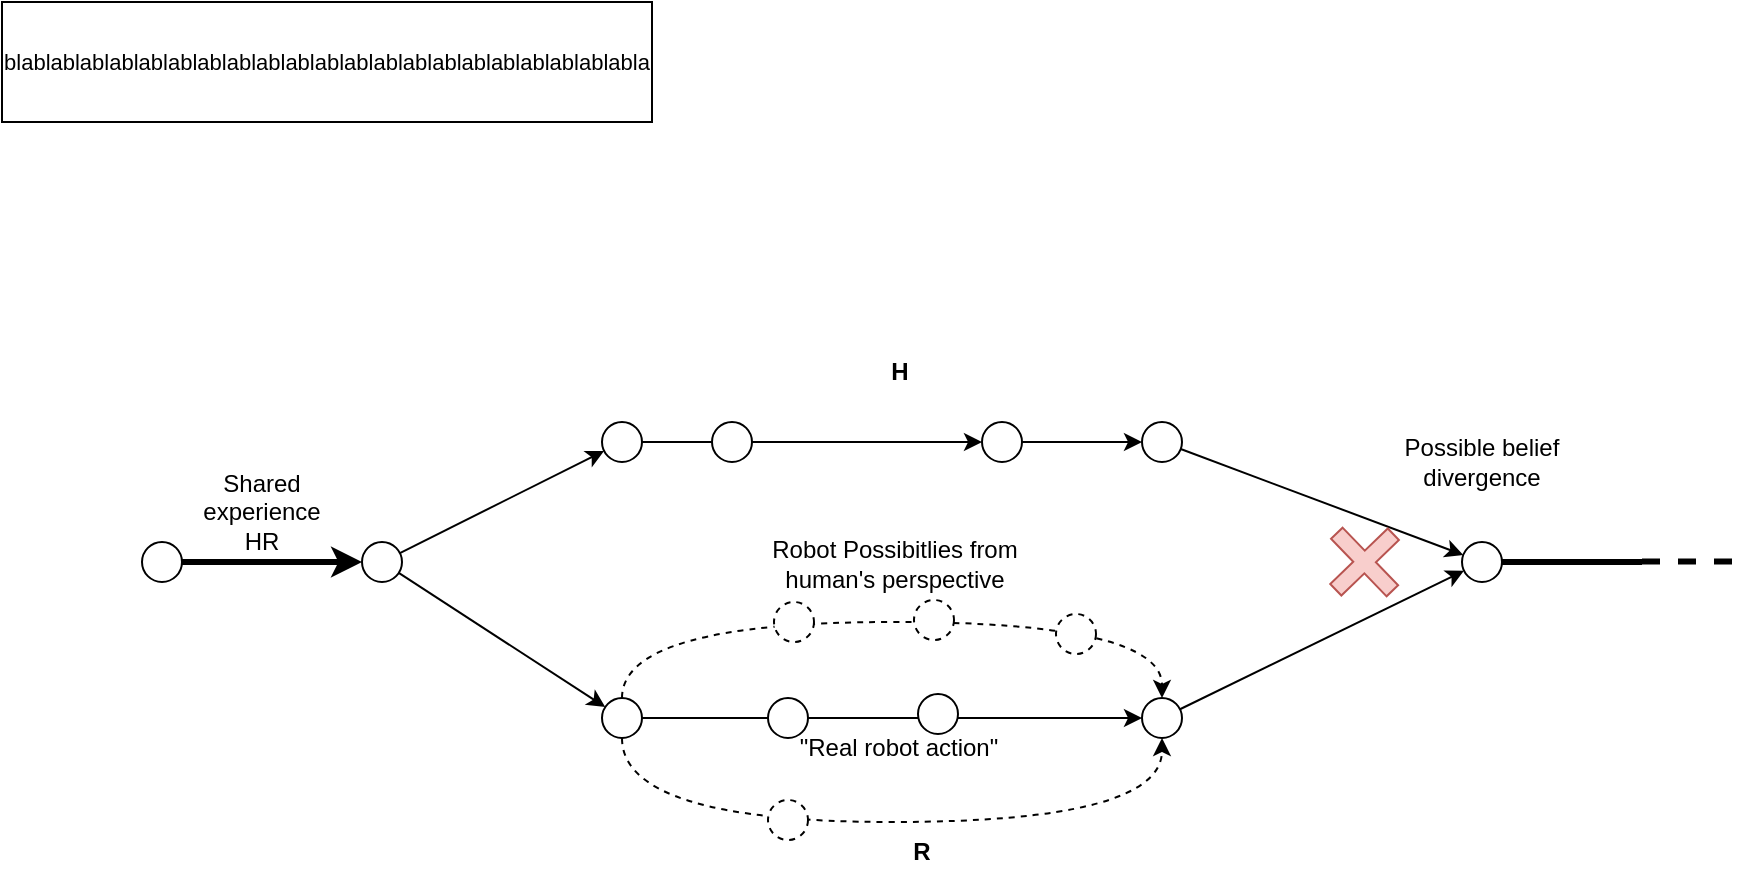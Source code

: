 <mxfile version="20.3.0" type="device" pages="3"><diagram id="GDUxCClb_VLphbPGEASM" name="Page-1"><mxGraphModel dx="813" dy="499" grid="1" gridSize="10" guides="1" tooltips="1" connect="1" arrows="1" fold="1" page="1" pageScale="1" pageWidth="850" pageHeight="1100" math="0" shadow="0"><root><mxCell id="0"/><mxCell id="1" parent="0"/><mxCell id="RfH3rgCxff5O86XG6OS3-4" style="rounded=0;orthogonalLoop=1;jettySize=auto;html=1;strokeWidth=3;" edge="1" parent="1" source="RfH3rgCxff5O86XG6OS3-1" target="RfH3rgCxff5O86XG6OS3-2"><mxGeometry relative="1" as="geometry"/></mxCell><mxCell id="RfH3rgCxff5O86XG6OS3-1" value="" style="ellipse;whiteSpace=wrap;html=1;aspect=fixed;" vertex="1" parent="1"><mxGeometry x="210" y="380" width="20" height="20" as="geometry"/></mxCell><mxCell id="RfH3rgCxff5O86XG6OS3-8" style="edgeStyle=none;rounded=0;orthogonalLoop=1;jettySize=auto;html=1;" edge="1" parent="1" source="RfH3rgCxff5O86XG6OS3-2" target="RfH3rgCxff5O86XG6OS3-6"><mxGeometry relative="1" as="geometry"/></mxCell><mxCell id="RfH3rgCxff5O86XG6OS3-9" style="edgeStyle=none;rounded=0;orthogonalLoop=1;jettySize=auto;html=1;" edge="1" parent="1" source="RfH3rgCxff5O86XG6OS3-2" target="RfH3rgCxff5O86XG6OS3-7"><mxGeometry relative="1" as="geometry"/></mxCell><mxCell id="RfH3rgCxff5O86XG6OS3-2" value="" style="ellipse;whiteSpace=wrap;html=1;aspect=fixed;" vertex="1" parent="1"><mxGeometry x="320" y="380" width="20" height="20" as="geometry"/></mxCell><mxCell id="RfH3rgCxff5O86XG6OS3-29" style="edgeStyle=none;shape=connector;rounded=0;orthogonalLoop=1;jettySize=auto;html=1;labelBackgroundColor=default;strokeColor=default;fontFamily=Helvetica;fontSize=11;fontColor=default;endArrow=none;endFill=0;strokeWidth=3;" edge="1" parent="1" source="RfH3rgCxff5O86XG6OS3-3"><mxGeometry relative="1" as="geometry"><mxPoint x="960" y="390" as="targetPoint"/></mxGeometry></mxCell><mxCell id="RfH3rgCxff5O86XG6OS3-3" value="" style="ellipse;whiteSpace=wrap;html=1;aspect=fixed;" vertex="1" parent="1"><mxGeometry x="870" y="380" width="20" height="20" as="geometry"/></mxCell><mxCell id="RfH3rgCxff5O86XG6OS3-19" style="edgeStyle=none;shape=connector;rounded=0;orthogonalLoop=1;jettySize=auto;html=1;labelBackgroundColor=default;strokeColor=default;fontFamily=Helvetica;fontSize=11;fontColor=default;endArrow=classic;" edge="1" parent="1" source="RfH3rgCxff5O86XG6OS3-6" target="RfH3rgCxff5O86XG6OS3-20"><mxGeometry relative="1" as="geometry"/></mxCell><mxCell id="RfH3rgCxff5O86XG6OS3-6" value="" style="ellipse;whiteSpace=wrap;html=1;aspect=fixed;" vertex="1" parent="1"><mxGeometry x="440" y="320" width="20" height="20" as="geometry"/></mxCell><mxCell id="RfH3rgCxff5O86XG6OS3-15" style="edgeStyle=orthogonalEdgeStyle;rounded=0;orthogonalLoop=1;jettySize=auto;html=1;curved=1;dashed=1;" edge="1" parent="1" source="RfH3rgCxff5O86XG6OS3-7" target="RfH3rgCxff5O86XG6OS3-13"><mxGeometry relative="1" as="geometry"><Array as="points"><mxPoint x="450" y="420"/><mxPoint x="720" y="420"/></Array></mxGeometry></mxCell><mxCell id="RfH3rgCxff5O86XG6OS3-7" value="" style="ellipse;whiteSpace=wrap;html=1;aspect=fixed;" vertex="1" parent="1"><mxGeometry x="440" y="458" width="20" height="20" as="geometry"/></mxCell><mxCell id="RfH3rgCxff5O86XG6OS3-10" value="Shared experience&lt;br&gt;HR" style="text;html=1;strokeColor=none;fillColor=none;align=center;verticalAlign=middle;whiteSpace=wrap;rounded=0;" vertex="1" parent="1"><mxGeometry x="220" y="350" width="100" height="30" as="geometry"/></mxCell><mxCell id="RfH3rgCxff5O86XG6OS3-11" value="H" style="text;html=1;strokeColor=none;fillColor=none;align=center;verticalAlign=middle;whiteSpace=wrap;rounded=0;fontStyle=1" vertex="1" parent="1"><mxGeometry x="559" y="280" width="60" height="30" as="geometry"/></mxCell><mxCell id="RfH3rgCxff5O86XG6OS3-12" value="R" style="text;html=1;strokeColor=none;fillColor=none;align=center;verticalAlign=middle;whiteSpace=wrap;rounded=0;fontStyle=1" vertex="1" parent="1"><mxGeometry x="570" y="520" width="60" height="30" as="geometry"/></mxCell><mxCell id="RfH3rgCxff5O86XG6OS3-26" style="edgeStyle=none;shape=connector;rounded=0;orthogonalLoop=1;jettySize=auto;html=1;labelBackgroundColor=default;strokeColor=default;fontFamily=Helvetica;fontSize=11;fontColor=default;endArrow=classic;" edge="1" parent="1" source="RfH3rgCxff5O86XG6OS3-13" target="RfH3rgCxff5O86XG6OS3-3"><mxGeometry relative="1" as="geometry"/></mxCell><mxCell id="RfH3rgCxff5O86XG6OS3-13" value="" style="ellipse;whiteSpace=wrap;html=1;aspect=fixed;" vertex="1" parent="1"><mxGeometry x="710" y="458" width="20" height="20" as="geometry"/></mxCell><mxCell id="RfH3rgCxff5O86XG6OS3-27" style="edgeStyle=none;shape=connector;rounded=0;orthogonalLoop=1;jettySize=auto;html=1;labelBackgroundColor=default;strokeColor=default;fontFamily=Helvetica;fontSize=11;fontColor=default;endArrow=classic;" edge="1" parent="1" source="RfH3rgCxff5O86XG6OS3-14" target="RfH3rgCxff5O86XG6OS3-3"><mxGeometry relative="1" as="geometry"/></mxCell><mxCell id="RfH3rgCxff5O86XG6OS3-14" value="" style="ellipse;whiteSpace=wrap;html=1;aspect=fixed;" vertex="1" parent="1"><mxGeometry x="710" y="320" width="20" height="20" as="geometry"/></mxCell><mxCell id="RfH3rgCxff5O86XG6OS3-17" style="edgeStyle=orthogonalEdgeStyle;rounded=0;orthogonalLoop=1;jettySize=auto;html=1;curved=1;" edge="1" parent="1" source="RfH3rgCxff5O86XG6OS3-7" target="RfH3rgCxff5O86XG6OS3-13"><mxGeometry relative="1" as="geometry"><mxPoint x="460" y="458" as="sourcePoint"/><mxPoint x="690" y="558" as="targetPoint"/></mxGeometry></mxCell><mxCell id="RfH3rgCxff5O86XG6OS3-18" style="edgeStyle=orthogonalEdgeStyle;rounded=0;orthogonalLoop=1;jettySize=auto;html=1;curved=1;dashed=1;" edge="1" parent="1" source="RfH3rgCxff5O86XG6OS3-7" target="RfH3rgCxff5O86XG6OS3-13"><mxGeometry relative="1" as="geometry"><mxPoint x="480" y="478" as="sourcePoint"/><mxPoint x="700" y="558" as="targetPoint"/><Array as="points"><mxPoint x="450" y="520"/><mxPoint x="720" y="520"/></Array></mxGeometry></mxCell><mxCell id="RfH3rgCxff5O86XG6OS3-20" value="" style="ellipse;whiteSpace=wrap;html=1;aspect=fixed;" vertex="1" parent="1"><mxGeometry x="630" y="320" width="20" height="20" as="geometry"/></mxCell><mxCell id="RfH3rgCxff5O86XG6OS3-21" style="edgeStyle=none;shape=connector;rounded=0;orthogonalLoop=1;jettySize=auto;html=1;labelBackgroundColor=default;strokeColor=default;fontFamily=Helvetica;fontSize=11;fontColor=default;endArrow=classic;" edge="1" parent="1" source="RfH3rgCxff5O86XG6OS3-20" target="RfH3rgCxff5O86XG6OS3-14"><mxGeometry relative="1" as="geometry"><mxPoint x="488.196" y="358.302" as="sourcePoint"/><mxPoint x="561.783" y="391.745" as="targetPoint"/></mxGeometry></mxCell><mxCell id="RfH3rgCxff5O86XG6OS3-22" value="" style="ellipse;whiteSpace=wrap;html=1;aspect=fixed;dashed=1;" vertex="1" parent="1"><mxGeometry x="526" y="410" width="20" height="20" as="geometry"/></mxCell><mxCell id="RfH3rgCxff5O86XG6OS3-23" value="" style="ellipse;whiteSpace=wrap;html=1;aspect=fixed;" vertex="1" parent="1"><mxGeometry x="523" y="458" width="20" height="20" as="geometry"/></mxCell><mxCell id="RfH3rgCxff5O86XG6OS3-24" value="" style="ellipse;whiteSpace=wrap;html=1;aspect=fixed;dashed=1;" vertex="1" parent="1"><mxGeometry x="596" y="409" width="20" height="20" as="geometry"/></mxCell><mxCell id="RfH3rgCxff5O86XG6OS3-25" value="" style="ellipse;whiteSpace=wrap;html=1;aspect=fixed;dashed=1;" vertex="1" parent="1"><mxGeometry x="523" y="509" width="20" height="20" as="geometry"/></mxCell><mxCell id="RfH3rgCxff5O86XG6OS3-28" value="" style="shape=cross;whiteSpace=wrap;html=1;fontFamily=Helvetica;fontSize=11;strokeColor=#b85450;rotation=46;fillColor=#f8cecc;" vertex="1" parent="1"><mxGeometry x="801.29" y="370" width="40" height="40" as="geometry"/></mxCell><mxCell id="RfH3rgCxff5O86XG6OS3-30" style="edgeStyle=none;shape=connector;rounded=0;orthogonalLoop=1;jettySize=auto;html=1;labelBackgroundColor=default;strokeColor=default;fontFamily=Helvetica;fontSize=11;fontColor=default;endArrow=none;endFill=0;dashed=1;strokeWidth=3;" edge="1" parent="1"><mxGeometry relative="1" as="geometry"><mxPoint x="1010" y="389.76" as="targetPoint"/><mxPoint x="960" y="389.76" as="sourcePoint"/></mxGeometry></mxCell><mxCell id="RfH3rgCxff5O86XG6OS3-31" value="Possible belief divergence" style="text;html=1;strokeColor=none;fillColor=none;align=center;verticalAlign=middle;whiteSpace=wrap;rounded=0;" vertex="1" parent="1"><mxGeometry x="820" y="320" width="120" height="40" as="geometry"/></mxCell><mxCell id="RfH3rgCxff5O86XG6OS3-32" value="" style="ellipse;whiteSpace=wrap;html=1;aspect=fixed;" vertex="1" parent="1"><mxGeometry x="598" y="456" width="20" height="20" as="geometry"/></mxCell><mxCell id="cUEQ8NwdlKrSaOJ1GQux-1" value="blablablablablablablablablablablablablablablablablablablablablabla" style="rounded=0;whiteSpace=wrap;html=1;strokeColor=default;fontFamily=Helvetica;fontSize=11;fontColor=default;" vertex="1" parent="1"><mxGeometry x="140" y="110" width="325" height="60" as="geometry"/></mxCell><mxCell id="cUEQ8NwdlKrSaOJ1GQux-3" value="" style="ellipse;whiteSpace=wrap;html=1;aspect=fixed;dashed=1;" vertex="1" parent="1"><mxGeometry x="667" y="416" width="20" height="20" as="geometry"/></mxCell><mxCell id="cUEQ8NwdlKrSaOJ1GQux-5" value="" style="ellipse;whiteSpace=wrap;html=1;aspect=fixed;" vertex="1" parent="1"><mxGeometry x="495" y="320" width="20" height="20" as="geometry"/></mxCell><mxCell id="cUEQ8NwdlKrSaOJ1GQux-6" value="Robot Possibitlies from human's perspective" style="text;html=1;strokeColor=none;fillColor=none;align=center;verticalAlign=middle;whiteSpace=wrap;rounded=0;" vertex="1" parent="1"><mxGeometry x="502" y="371" width="169" height="40" as="geometry"/></mxCell><mxCell id="cUEQ8NwdlKrSaOJ1GQux-7" value="&quot;Real robot action&quot;" style="text;html=1;strokeColor=none;fillColor=none;align=center;verticalAlign=middle;whiteSpace=wrap;rounded=0;" vertex="1" parent="1"><mxGeometry x="504" y="463" width="169" height="40" as="geometry"/></mxCell></root></mxGraphModel></diagram><diagram name="Copy of Page-1" id="MlaGzcptiwXbBhcNxzdC"><mxGraphModel dx="1185" dy="728" grid="1" gridSize="10" guides="1" tooltips="1" connect="1" arrows="1" fold="1" page="1" pageScale="1" pageWidth="850" pageHeight="1100" math="0" shadow="0"><root><mxCell id="iSOgXoqXq5OyVORyxUct-0"/><mxCell id="iSOgXoqXq5OyVORyxUct-1" parent="iSOgXoqXq5OyVORyxUct-0"/><mxCell id="iSOgXoqXq5OyVORyxUct-2" style="rounded=0;orthogonalLoop=1;jettySize=auto;html=1;strokeWidth=3;" edge="1" parent="iSOgXoqXq5OyVORyxUct-1" source="iSOgXoqXq5OyVORyxUct-3" target="iSOgXoqXq5OyVORyxUct-6"><mxGeometry relative="1" as="geometry"/></mxCell><mxCell id="iSOgXoqXq5OyVORyxUct-3" value="" style="ellipse;whiteSpace=wrap;html=1;aspect=fixed;" vertex="1" parent="iSOgXoqXq5OyVORyxUct-1"><mxGeometry x="210" y="380" width="20" height="20" as="geometry"/></mxCell><mxCell id="iSOgXoqXq5OyVORyxUct-4" style="edgeStyle=none;rounded=0;orthogonalLoop=1;jettySize=auto;html=1;" edge="1" parent="iSOgXoqXq5OyVORyxUct-1" source="iSOgXoqXq5OyVORyxUct-6" target="iSOgXoqXq5OyVORyxUct-10"><mxGeometry relative="1" as="geometry"/></mxCell><mxCell id="iSOgXoqXq5OyVORyxUct-5" style="edgeStyle=none;rounded=0;orthogonalLoop=1;jettySize=auto;html=1;" edge="1" parent="iSOgXoqXq5OyVORyxUct-1" source="iSOgXoqXq5OyVORyxUct-6" target="iSOgXoqXq5OyVORyxUct-12"><mxGeometry relative="1" as="geometry"/></mxCell><mxCell id="iSOgXoqXq5OyVORyxUct-6" value="" style="ellipse;whiteSpace=wrap;html=1;aspect=fixed;" vertex="1" parent="iSOgXoqXq5OyVORyxUct-1"><mxGeometry x="320" y="380" width="20" height="20" as="geometry"/></mxCell><mxCell id="iSOgXoqXq5OyVORyxUct-7" style="edgeStyle=none;shape=connector;rounded=0;orthogonalLoop=1;jettySize=auto;html=1;labelBackgroundColor=default;strokeColor=default;fontFamily=Helvetica;fontSize=11;fontColor=default;endArrow=none;endFill=0;strokeWidth=3;" edge="1" parent="iSOgXoqXq5OyVORyxUct-1" source="iSOgXoqXq5OyVORyxUct-8"><mxGeometry relative="1" as="geometry"><mxPoint x="960" y="390" as="targetPoint"/></mxGeometry></mxCell><mxCell id="iSOgXoqXq5OyVORyxUct-8" value="" style="ellipse;whiteSpace=wrap;html=1;aspect=fixed;" vertex="1" parent="iSOgXoqXq5OyVORyxUct-1"><mxGeometry x="870" y="380" width="20" height="20" as="geometry"/></mxCell><mxCell id="iSOgXoqXq5OyVORyxUct-9" style="edgeStyle=none;shape=connector;rounded=0;orthogonalLoop=1;jettySize=auto;html=1;labelBackgroundColor=default;strokeColor=default;fontFamily=Helvetica;fontSize=11;fontColor=default;endArrow=classic;" edge="1" parent="iSOgXoqXq5OyVORyxUct-1" source="iSOgXoqXq5OyVORyxUct-10" target="iSOgXoqXq5OyVORyxUct-22"><mxGeometry relative="1" as="geometry"/></mxCell><mxCell id="iSOgXoqXq5OyVORyxUct-10" value="" style="ellipse;whiteSpace=wrap;html=1;aspect=fixed;" vertex="1" parent="iSOgXoqXq5OyVORyxUct-1"><mxGeometry x="440" y="320" width="20" height="20" as="geometry"/></mxCell><mxCell id="iSOgXoqXq5OyVORyxUct-11" style="edgeStyle=orthogonalEdgeStyle;rounded=0;orthogonalLoop=1;jettySize=auto;html=1;curved=1;dashed=1;" edge="1" parent="iSOgXoqXq5OyVORyxUct-1" source="iSOgXoqXq5OyVORyxUct-12" target="iSOgXoqXq5OyVORyxUct-8"><mxGeometry relative="1" as="geometry"><mxPoint x="720.0" y="458" as="targetPoint"/><Array as="points"><mxPoint x="450" y="420"/><mxPoint x="730" y="420"/><mxPoint x="730" y="390"/></Array></mxGeometry></mxCell><mxCell id="iSOgXoqXq5OyVORyxUct-12" value="" style="ellipse;whiteSpace=wrap;html=1;aspect=fixed;" vertex="1" parent="iSOgXoqXq5OyVORyxUct-1"><mxGeometry x="440" y="458" width="20" height="20" as="geometry"/></mxCell><mxCell id="iSOgXoqXq5OyVORyxUct-13" value="Shared experience&lt;br&gt;HR" style="text;html=1;strokeColor=none;fillColor=none;align=center;verticalAlign=middle;whiteSpace=wrap;rounded=0;" vertex="1" parent="iSOgXoqXq5OyVORyxUct-1"><mxGeometry x="220" y="350" width="100" height="30" as="geometry"/></mxCell><mxCell id="iSOgXoqXq5OyVORyxUct-14" value="H" style="text;html=1;strokeColor=none;fillColor=none;align=center;verticalAlign=middle;whiteSpace=wrap;rounded=0;fontStyle=1" vertex="1" parent="iSOgXoqXq5OyVORyxUct-1"><mxGeometry x="543" y="297" width="60" height="30" as="geometry"/></mxCell><mxCell id="iSOgXoqXq5OyVORyxUct-15" value="R" style="text;html=1;strokeColor=none;fillColor=none;align=center;verticalAlign=middle;whiteSpace=wrap;rounded=0;fontStyle=1" vertex="1" parent="iSOgXoqXq5OyVORyxUct-1"><mxGeometry x="570" y="520" width="60" height="30" as="geometry"/></mxCell><mxCell id="iSOgXoqXq5OyVORyxUct-18" style="edgeStyle=none;shape=connector;rounded=0;orthogonalLoop=1;jettySize=auto;html=1;labelBackgroundColor=default;strokeColor=default;fontFamily=Helvetica;fontSize=11;fontColor=default;endArrow=classic;" edge="1" parent="iSOgXoqXq5OyVORyxUct-1" source="iSOgXoqXq5OyVORyxUct-19" target="iSOgXoqXq5OyVORyxUct-8"><mxGeometry relative="1" as="geometry"/></mxCell><mxCell id="iSOgXoqXq5OyVORyxUct-19" value="" style="ellipse;whiteSpace=wrap;html=1;aspect=fixed;" vertex="1" parent="iSOgXoqXq5OyVORyxUct-1"><mxGeometry x="710" y="320" width="20" height="20" as="geometry"/></mxCell><mxCell id="iSOgXoqXq5OyVORyxUct-20" style="edgeStyle=orthogonalEdgeStyle;rounded=0;orthogonalLoop=1;jettySize=auto;html=1;curved=1;" edge="1" parent="iSOgXoqXq5OyVORyxUct-1" source="iSOgXoqXq5OyVORyxUct-12" target="iSOgXoqXq5OyVORyxUct-8"><mxGeometry relative="1" as="geometry"><mxPoint x="460" y="458" as="sourcePoint"/><mxPoint x="710" y="468" as="targetPoint"/><Array as="points"><mxPoint x="820" y="468"/><mxPoint x="820" y="390"/></Array></mxGeometry></mxCell><mxCell id="iSOgXoqXq5OyVORyxUct-21" style="edgeStyle=orthogonalEdgeStyle;rounded=0;orthogonalLoop=1;jettySize=auto;html=1;curved=1;dashed=1;" edge="1" parent="iSOgXoqXq5OyVORyxUct-1" source="iSOgXoqXq5OyVORyxUct-12" target="iSOgXoqXq5OyVORyxUct-8"><mxGeometry relative="1" as="geometry"><mxPoint x="480" y="478" as="sourcePoint"/><mxPoint x="720.0" y="478" as="targetPoint"/><Array as="points"><mxPoint x="450" y="520"/><mxPoint x="870" y="520"/></Array></mxGeometry></mxCell><mxCell id="iSOgXoqXq5OyVORyxUct-22" value="" style="ellipse;whiteSpace=wrap;html=1;aspect=fixed;" vertex="1" parent="iSOgXoqXq5OyVORyxUct-1"><mxGeometry x="630" y="320" width="20" height="20" as="geometry"/></mxCell><mxCell id="iSOgXoqXq5OyVORyxUct-23" style="edgeStyle=none;shape=connector;rounded=0;orthogonalLoop=1;jettySize=auto;html=1;labelBackgroundColor=default;strokeColor=default;fontFamily=Helvetica;fontSize=11;fontColor=default;endArrow=classic;" edge="1" parent="iSOgXoqXq5OyVORyxUct-1" source="iSOgXoqXq5OyVORyxUct-22" target="iSOgXoqXq5OyVORyxUct-19"><mxGeometry relative="1" as="geometry"><mxPoint x="488.196" y="358.302" as="sourcePoint"/><mxPoint x="561.783" y="391.745" as="targetPoint"/></mxGeometry></mxCell><mxCell id="iSOgXoqXq5OyVORyxUct-24" value="" style="ellipse;whiteSpace=wrap;html=1;aspect=fixed;dashed=1;" vertex="1" parent="iSOgXoqXq5OyVORyxUct-1"><mxGeometry x="526" y="410" width="20" height="20" as="geometry"/></mxCell><mxCell id="iSOgXoqXq5OyVORyxUct-25" value="" style="ellipse;whiteSpace=wrap;html=1;aspect=fixed;" vertex="1" parent="iSOgXoqXq5OyVORyxUct-1"><mxGeometry x="523" y="458" width="20" height="20" as="geometry"/></mxCell><mxCell id="iSOgXoqXq5OyVORyxUct-26" value="" style="ellipse;whiteSpace=wrap;html=1;aspect=fixed;dashed=1;" vertex="1" parent="iSOgXoqXq5OyVORyxUct-1"><mxGeometry x="596" y="409" width="20" height="20" as="geometry"/></mxCell><mxCell id="iSOgXoqXq5OyVORyxUct-27" value="" style="ellipse;whiteSpace=wrap;html=1;aspect=fixed;dashed=1;" vertex="1" parent="iSOgXoqXq5OyVORyxUct-1"><mxGeometry x="523" y="509" width="20" height="20" as="geometry"/></mxCell><mxCell id="iSOgXoqXq5OyVORyxUct-28" value="" style="shape=cross;whiteSpace=wrap;html=1;fontFamily=Helvetica;fontSize=11;strokeColor=#b85450;rotation=46;fillColor=#f8cecc;" vertex="1" parent="iSOgXoqXq5OyVORyxUct-1"><mxGeometry x="831" y="392" width="40" height="40" as="geometry"/></mxCell><mxCell id="iSOgXoqXq5OyVORyxUct-29" style="edgeStyle=none;shape=connector;rounded=0;orthogonalLoop=1;jettySize=auto;html=1;labelBackgroundColor=default;strokeColor=default;fontFamily=Helvetica;fontSize=11;fontColor=default;endArrow=none;endFill=0;dashed=1;strokeWidth=3;" edge="1" parent="iSOgXoqXq5OyVORyxUct-1"><mxGeometry relative="1" as="geometry"><mxPoint x="1010" y="389.76" as="targetPoint"/><mxPoint x="960" y="389.76" as="sourcePoint"/></mxGeometry></mxCell><mxCell id="iSOgXoqXq5OyVORyxUct-30" value="Possible belief divergence" style="text;html=1;strokeColor=none;fillColor=none;align=center;verticalAlign=middle;whiteSpace=wrap;rounded=0;" vertex="1" parent="iSOgXoqXq5OyVORyxUct-1"><mxGeometry x="817" y="330" width="120" height="40" as="geometry"/></mxCell><mxCell id="iSOgXoqXq5OyVORyxUct-31" value="" style="ellipse;whiteSpace=wrap;html=1;aspect=fixed;" vertex="1" parent="iSOgXoqXq5OyVORyxUct-1"><mxGeometry x="598" y="456" width="20" height="20" as="geometry"/></mxCell><mxCell id="iSOgXoqXq5OyVORyxUct-32" value="Width Size reference to fit in one column&amp;nbsp;" style="rounded=0;whiteSpace=wrap;html=1;strokeColor=default;fontFamily=Helvetica;fontSize=11;fontColor=default;" vertex="1" parent="iSOgXoqXq5OyVORyxUct-1"><mxGeometry x="546" y="750" width="325" height="60" as="geometry"/></mxCell><mxCell id="iSOgXoqXq5OyVORyxUct-33" value="" style="ellipse;whiteSpace=wrap;html=1;aspect=fixed;dashed=1;" vertex="1" parent="iSOgXoqXq5OyVORyxUct-1"><mxGeometry x="672" y="410" width="20" height="20" as="geometry"/></mxCell><mxCell id="iSOgXoqXq5OyVORyxUct-34" value="" style="ellipse;whiteSpace=wrap;html=1;aspect=fixed;" vertex="1" parent="iSOgXoqXq5OyVORyxUct-1"><mxGeometry x="495" y="320" width="20" height="20" as="geometry"/></mxCell><mxCell id="iSOgXoqXq5OyVORyxUct-35" value="Robot Possibitlies from human's perspective" style="text;html=1;strokeColor=none;fillColor=none;align=center;verticalAlign=middle;whiteSpace=wrap;rounded=0;" vertex="1" parent="iSOgXoqXq5OyVORyxUct-1"><mxGeometry x="502" y="371" width="169" height="40" as="geometry"/></mxCell><mxCell id="iSOgXoqXq5OyVORyxUct-36" value="&quot;Real robot action&quot;" style="text;html=1;strokeColor=none;fillColor=none;align=center;verticalAlign=middle;whiteSpace=wrap;rounded=0;" vertex="1" parent="iSOgXoqXq5OyVORyxUct-1"><mxGeometry x="504" y="463" width="169" height="40" as="geometry"/></mxCell><mxCell id="JBjRZtX5I-kH6yHXSqsx-1" value="" style="ellipse;whiteSpace=wrap;html=1;aspect=fixed;dashed=1;" vertex="1" parent="iSOgXoqXq5OyVORyxUct-1"><mxGeometry x="756" y="501" width="20" height="20" as="geometry"/></mxCell><mxCell id="JBjRZtX5I-kH6yHXSqsx-16" style="edgeStyle=none;shape=connector;rounded=0;orthogonalLoop=1;jettySize=auto;html=1;labelBackgroundColor=default;strokeColor=default;fontFamily=Helvetica;fontSize=11;fontColor=default;endArrow=classic;" edge="1" parent="iSOgXoqXq5OyVORyxUct-1" source="JBjRZtX5I-kH6yHXSqsx-12" target="JBjRZtX5I-kH6yHXSqsx-15"><mxGeometry relative="1" as="geometry"/></mxCell><mxCell id="JBjRZtX5I-kH6yHXSqsx-12" value="&lt;p style=&quot;line-height: 0.9; font-size: 11px;&quot;&gt;&lt;b&gt;HR&lt;/b&gt; Shared Experience&lt;/p&gt;" style="text;html=1;strokeColor=default;fillColor=none;align=center;verticalAlign=middle;whiteSpace=wrap;rounded=0;fontSize=11;" vertex="1" parent="iSOgXoqXq5OyVORyxUct-1"><mxGeometry x="546" y="894" width="64" height="24" as="geometry"/></mxCell><mxCell id="JBjRZtX5I-kH6yHXSqsx-27" style="edgeStyle=orthogonalEdgeStyle;shape=connector;curved=1;rounded=0;orthogonalLoop=1;jettySize=auto;html=1;entryX=0.5;entryY=0;entryDx=0;entryDy=0;labelBackgroundColor=default;strokeColor=default;fontFamily=Helvetica;fontSize=11;fontColor=default;endArrow=classic;" edge="1" parent="iSOgXoqXq5OyVORyxUct-1" source="JBjRZtX5I-kH6yHXSqsx-13" target="JBjRZtX5I-kH6yHXSqsx-20"><mxGeometry relative="1" as="geometry"/></mxCell><mxCell id="JBjRZtX5I-kH6yHXSqsx-13" value="&lt;p style=&quot;line-height: 0.9; font-size: 11px;&quot;&gt;&lt;b&gt;Human&lt;/b&gt; Independent&lt;br style=&quot;font-size: 11px;&quot;&gt;Experience&lt;/p&gt;" style="text;html=1;strokeColor=default;fillColor=none;align=center;verticalAlign=middle;whiteSpace=wrap;rounded=0;fontSize=11;" vertex="1" parent="iSOgXoqXq5OyVORyxUct-1"><mxGeometry x="664" y="832" width="66" height="34" as="geometry"/></mxCell><mxCell id="JBjRZtX5I-kH6yHXSqsx-28" style="edgeStyle=orthogonalEdgeStyle;shape=connector;curved=1;rounded=0;orthogonalLoop=1;jettySize=auto;html=1;entryX=0.5;entryY=1;entryDx=0;entryDy=0;labelBackgroundColor=default;strokeColor=default;fontFamily=Helvetica;fontSize=11;fontColor=default;endArrow=classic;" edge="1" parent="iSOgXoqXq5OyVORyxUct-1" source="JBjRZtX5I-kH6yHXSqsx-14" target="JBjRZtX5I-kH6yHXSqsx-20"><mxGeometry relative="1" as="geometry"/></mxCell><mxCell id="JBjRZtX5I-kH6yHXSqsx-14" value="&lt;p style=&quot;line-height: 0.9; font-size: 11px;&quot;&gt;&lt;b&gt;Robot&lt;/b&gt; Independant&lt;br style=&quot;font-size: 11px;&quot;&gt;Experience&lt;/p&gt;" style="text;html=1;strokeColor=default;fillColor=none;align=center;verticalAlign=middle;whiteSpace=wrap;rounded=0;fontSize=11;" vertex="1" parent="iSOgXoqXq5OyVORyxUct-1"><mxGeometry x="667.5" y="913" width="62.5" height="35" as="geometry"/></mxCell><mxCell id="JBjRZtX5I-kH6yHXSqsx-17" style="edgeStyle=orthogonalEdgeStyle;shape=connector;rounded=0;orthogonalLoop=1;jettySize=auto;html=1;labelBackgroundColor=default;strokeColor=default;fontFamily=Helvetica;fontSize=11;fontColor=default;endArrow=classic;entryX=0;entryY=0.5;entryDx=0;entryDy=0;curved=1;exitX=0.5;exitY=0;exitDx=0;exitDy=0;" edge="1" parent="iSOgXoqXq5OyVORyxUct-1" source="JBjRZtX5I-kH6yHXSqsx-15" target="JBjRZtX5I-kH6yHXSqsx-13"><mxGeometry relative="1" as="geometry"/></mxCell><mxCell id="JBjRZtX5I-kH6yHXSqsx-21" style="edgeStyle=none;shape=connector;rounded=0;orthogonalLoop=1;jettySize=auto;html=1;entryX=1;entryY=0.5;entryDx=0;entryDy=0;labelBackgroundColor=default;strokeColor=default;fontFamily=Helvetica;fontSize=11;fontColor=default;endArrow=none;endFill=0;dashed=1;dashPattern=1 2;" edge="1" parent="iSOgXoqXq5OyVORyxUct-1" source="JBjRZtX5I-kH6yHXSqsx-15" target="JBjRZtX5I-kH6yHXSqsx-20"><mxGeometry relative="1" as="geometry"/></mxCell><mxCell id="JBjRZtX5I-kH6yHXSqsx-25" style="shape=connector;rounded=0;orthogonalLoop=1;jettySize=auto;html=1;labelBackgroundColor=default;strokeColor=default;fontFamily=Helvetica;fontSize=11;fontColor=default;endArrow=classic;endFill=1;dashed=1;entryX=0;entryY=0.5;entryDx=0;entryDy=0;" edge="1" parent="iSOgXoqXq5OyVORyxUct-1" source="JBjRZtX5I-kH6yHXSqsx-15" target="JBjRZtX5I-kH6yHXSqsx-23"><mxGeometry relative="1" as="geometry"><mxPoint x="631" y="911" as="sourcePoint"/></mxGeometry></mxCell><mxCell id="JBjRZtX5I-kH6yHXSqsx-15" value="" style="ellipse;whiteSpace=wrap;html=1;aspect=fixed;fontSize=11;" vertex="1" parent="iSOgXoqXq5OyVORyxUct-1"><mxGeometry x="626" y="901" width="10" height="10" as="geometry"/></mxCell><mxCell id="JBjRZtX5I-kH6yHXSqsx-18" style="edgeStyle=orthogonalEdgeStyle;shape=connector;rounded=0;orthogonalLoop=1;jettySize=auto;html=1;labelBackgroundColor=default;strokeColor=default;fontFamily=Helvetica;fontSize=11;fontColor=default;endArrow=classic;entryX=0;entryY=0.5;entryDx=0;entryDy=0;curved=1;exitX=0.5;exitY=1;exitDx=0;exitDy=0;" edge="1" parent="iSOgXoqXq5OyVORyxUct-1" source="JBjRZtX5I-kH6yHXSqsx-15" target="JBjRZtX5I-kH6yHXSqsx-14"><mxGeometry relative="1" as="geometry"/></mxCell><mxCell id="JBjRZtX5I-kH6yHXSqsx-32" style="edgeStyle=none;shape=connector;rounded=0;orthogonalLoop=1;jettySize=auto;html=1;exitX=1;exitY=0.5;exitDx=0;exitDy=0;labelBackgroundColor=default;strokeColor=default;fontFamily=Helvetica;fontSize=11;fontColor=default;endArrow=none;endFill=0;" edge="1" parent="iSOgXoqXq5OyVORyxUct-1" source="JBjRZtX5I-kH6yHXSqsx-20"><mxGeometry relative="1" as="geometry"><mxPoint x="850" y="906" as="targetPoint"/></mxGeometry></mxCell><mxCell id="JBjRZtX5I-kH6yHXSqsx-20" value="" style="ellipse;whiteSpace=wrap;html=1;aspect=fixed;fontSize=11;" vertex="1" parent="iSOgXoqXq5OyVORyxUct-1"><mxGeometry x="792" y="901" width="10" height="10" as="geometry"/></mxCell><mxCell id="JBjRZtX5I-kH6yHXSqsx-29" style="shape=connector;rounded=0;orthogonalLoop=1;jettySize=auto;html=1;dashed=1;labelBackgroundColor=default;strokeColor=default;fontFamily=Helvetica;fontSize=11;fontColor=default;endArrow=classic;endFill=1;exitX=1;exitY=0.5;exitDx=0;exitDy=0;" edge="1" parent="iSOgXoqXq5OyVORyxUct-1" source="JBjRZtX5I-kH6yHXSqsx-23" target="JBjRZtX5I-kH6yHXSqsx-20"><mxGeometry relative="1" as="geometry"><mxPoint x="830" y="900" as="targetPoint"/></mxGeometry></mxCell><mxCell id="JBjRZtX5I-kH6yHXSqsx-23" value="&lt;p style=&quot;line-height: 0.9; font-size: 11px;&quot;&gt;Robot &lt;b&gt;Possibilities&lt;/b&gt; from human's perspective&lt;br&gt;&lt;/p&gt;" style="text;html=1;strokeColor=default;fillColor=none;align=center;verticalAlign=middle;whiteSpace=wrap;rounded=0;fontSize=11;" vertex="1" parent="iSOgXoqXq5OyVORyxUct-1"><mxGeometry x="653" y="872" width="127" height="27" as="geometry"/></mxCell><mxCell id="JBjRZtX5I-kH6yHXSqsx-30" value="&lt;span lang=&quot;fr&quot; class=&quot;BxUVEf ILfuVd&quot; style=&quot;font-size: 13px;&quot;&gt;&lt;span class=&quot;hgKElc&quot; style=&quot;font-size: 13px;&quot;&gt;&lt;b style=&quot;font-size: 13px;&quot;&gt;≠&lt;/b&gt;&lt;/span&gt;&lt;/span&gt;" style="text;html=1;strokeColor=none;fillColor=default;align=center;verticalAlign=middle;whiteSpace=wrap;rounded=0;fontFamily=Helvetica;fontSize=13;fontColor=default;" vertex="1" parent="iSOgXoqXq5OyVORyxUct-1"><mxGeometry x="688" y="900" width="16" height="10" as="geometry"/></mxCell><mxCell id="JBjRZtX5I-kH6yHXSqsx-33" style="edgeStyle=none;shape=connector;rounded=0;orthogonalLoop=1;jettySize=auto;html=1;labelBackgroundColor=default;strokeColor=default;fontFamily=Helvetica;fontSize=11;fontColor=default;endArrow=none;endFill=0;dashed=1;" edge="1" parent="iSOgXoqXq5OyVORyxUct-1"><mxGeometry relative="1" as="geometry"><mxPoint x="868" y="905.9" as="targetPoint"/><mxPoint x="847" y="905.96" as="sourcePoint"/></mxGeometry></mxCell><mxCell id="JBjRZtX5I-kH6yHXSqsx-34" value="&lt;p style=&quot;line-height: 0.9; font-size: 11px;&quot;&gt;Possible divergences&lt;br&gt;when joining&lt;/p&gt;" style="text;html=1;strokeColor=none;fillColor=none;align=center;verticalAlign=middle;whiteSpace=wrap;rounded=0;fontSize=11;" vertex="1" parent="iSOgXoqXq5OyVORyxUct-1"><mxGeometry x="802" y="868.5" width="66" height="31.5" as="geometry"/></mxCell><mxCell id="JBjRZtX5I-kH6yHXSqsx-37" value="" style="shape=cross;whiteSpace=wrap;html=1;fontFamily=Helvetica;fontSize=11;strokeColor=#b85450;rotation=46;fillColor=#f8cecc;" vertex="1" parent="iSOgXoqXq5OyVORyxUct-1"><mxGeometry x="790" y="899" width="14" height="14" as="geometry"/></mxCell></root></mxGraphModel></diagram><diagram id="1iuYQtAnPIaxXpfaJJUW" name="Page-2"><mxGraphModel dx="813" dy="499" grid="1" gridSize="10" guides="1" tooltips="1" connect="1" arrows="1" fold="1" page="1" pageScale="1" pageWidth="850" pageHeight="1100" math="0" shadow="0"><root><mxCell id="0"/><mxCell id="1" parent="0"/><mxCell id="B5JP9ko_ZQPtNsYfhayq-1" value="" style="rounded=0;whiteSpace=wrap;html=1;strokeColor=default;fontFamily=Helvetica;fontSize=11;fontColor=default;" vertex="1" parent="1"><mxGeometry x="360" y="420" width="325" height="60" as="geometry"/></mxCell></root></mxGraphModel></diagram></mxfile>